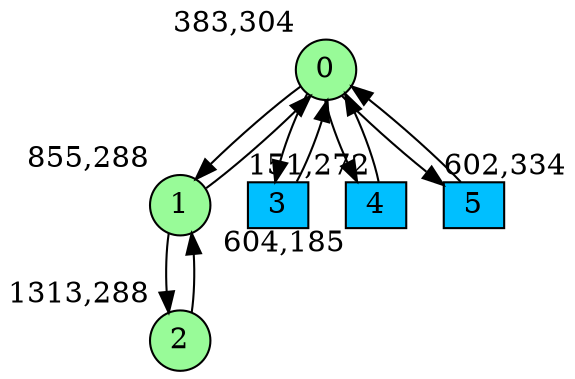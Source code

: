 digraph G {
graph [bgcolor=white]
node [shape=circle, style = filled, fillcolor=white,fixedsize=true, width=0.4, height=0.3 ]
0[xlabel="383,304", pos = "3.625,0.46875!", fillcolor=palegreen ];
1[xlabel="855,288", pos = "11,0.71875!", fillcolor=palegreen ];
2[xlabel="1313,288", pos = "18.1563,0.71875!", fillcolor=palegreen ];
3[xlabel="151,272", pos = "0,0.96875!", fillcolor=deepskyblue, shape=box ];
4[xlabel="604,185", pos = "7.07813,2.32813!", fillcolor=deepskyblue, shape=box ];
5[xlabel="602,334", pos = "7.04688,0!", fillcolor=deepskyblue, shape=box ];
0->1 ;
0->3 ;
0->4 ;
0->5 ;
1->0 ;
1->2 ;
2->1 ;
3->0 ;
4->0 ;
5->0 ;
}
